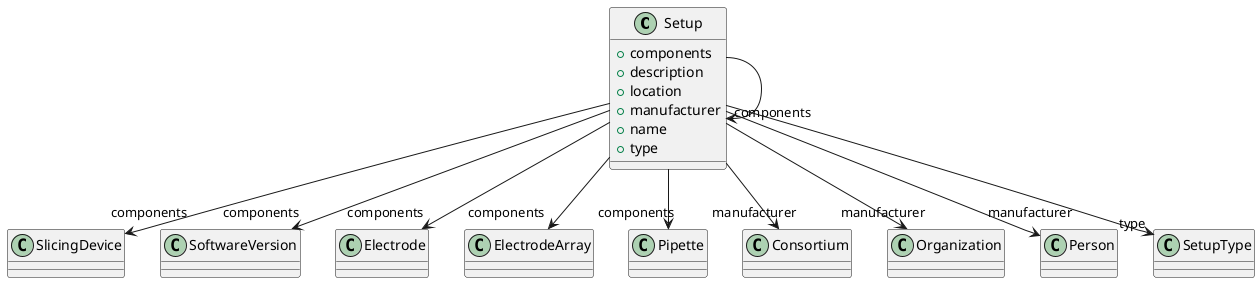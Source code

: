 @startuml
class Setup {
+components
+description
+location
+manufacturer
+name
+type

}
Setup -d-> "components" SlicingDevice
Setup -d-> "components" Setup
Setup -d-> "components" SoftwareVersion
Setup -d-> "components" Electrode
Setup -d-> "components" ElectrodeArray
Setup -d-> "components" Pipette
Setup -d-> "manufacturer" Consortium
Setup -d-> "manufacturer" Organization
Setup -d-> "manufacturer" Person
Setup -d-> "type" SetupType

@enduml